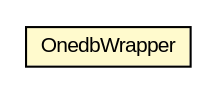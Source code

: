 #!/usr/local/bin/dot
#
# Class diagram 
# Generated by UMLGraph version 5.1 (http://www.umlgraph.org/)
#

digraph G {
	edge [fontname="arial",fontsize=10,labelfontname="arial",labelfontsize=10];
	node [fontname="arial",fontsize=10,shape=plaintext];
	nodesep=0.25;
	ranksep=0.5;
	// com.ononedb.nextweb.js.utils.OnedbWrapper
	c34 [label=<<table title="com.ononedb.nextweb.js.utils.OnedbWrapper" border="0" cellborder="1" cellspacing="0" cellpadding="2" port="p" bgcolor="lemonChiffon" href="./OnedbWrapper.html">
		<tr><td><table border="0" cellspacing="0" cellpadding="1">
<tr><td align="center" balign="center"> OnedbWrapper </td></tr>
		</table></td></tr>
		</table>>, fontname="arial", fontcolor="black", fontsize=10.0];
}


